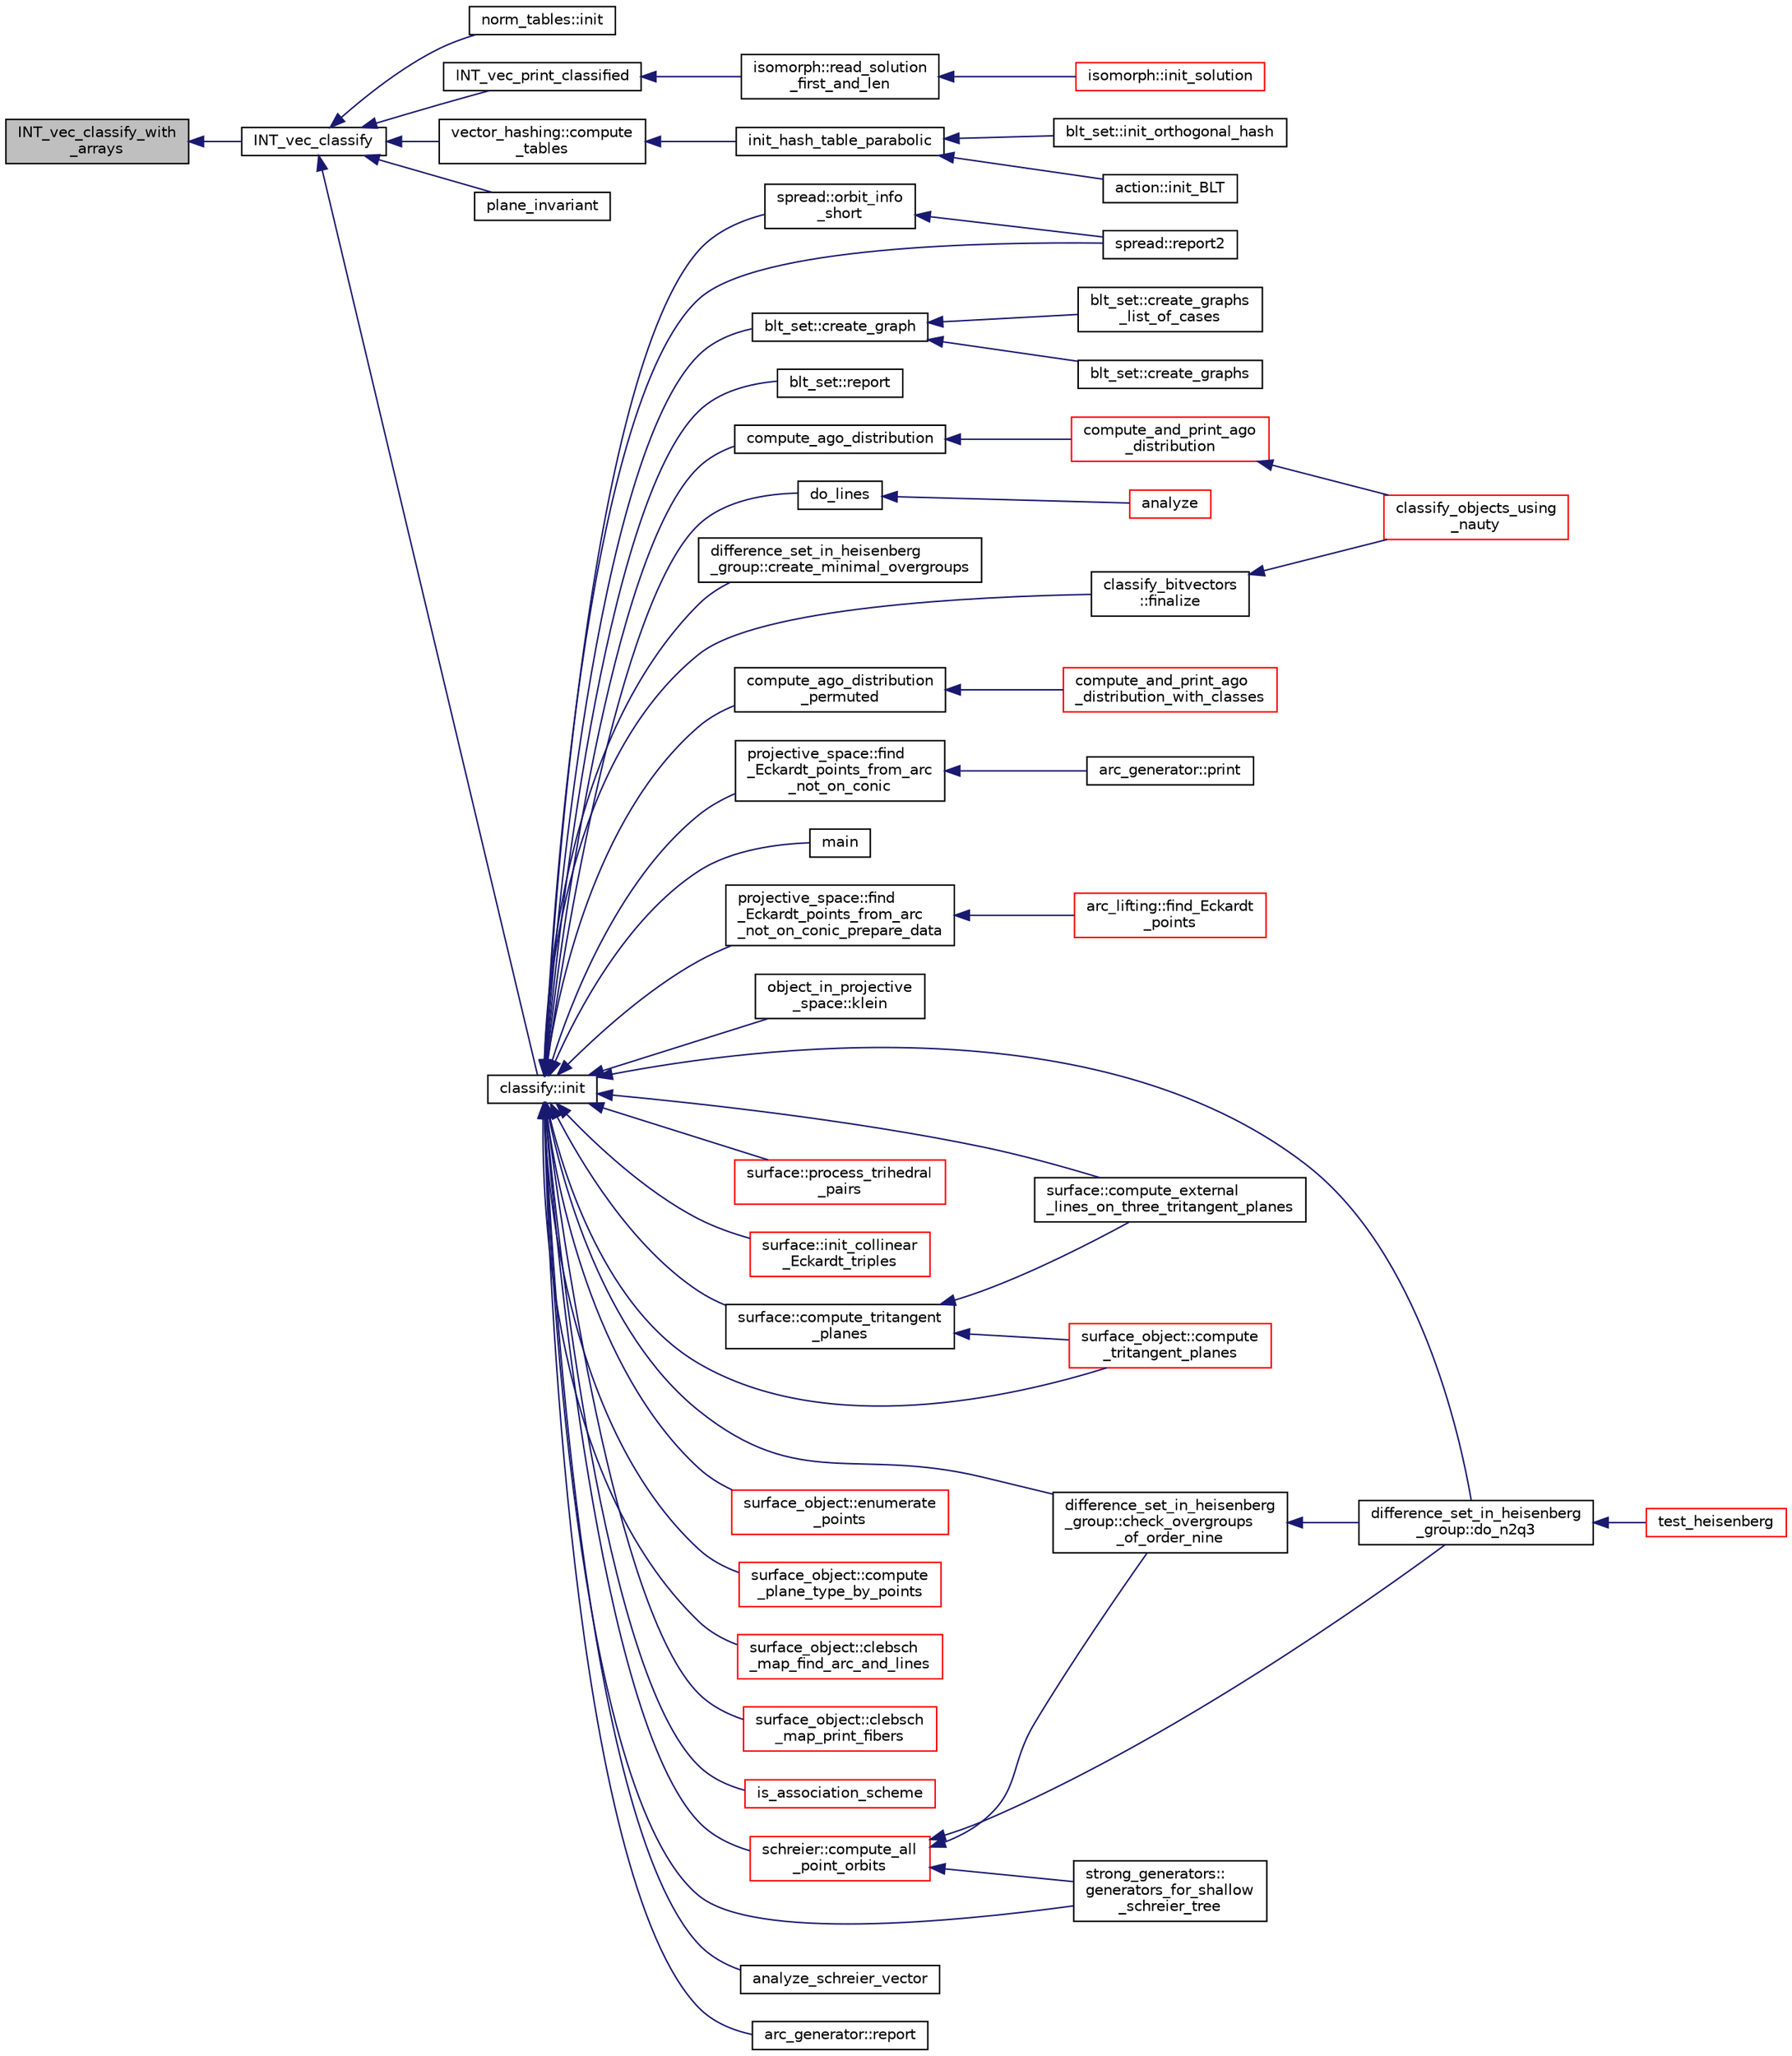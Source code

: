 digraph "INT_vec_classify_with_arrays"
{
  edge [fontname="Helvetica",fontsize="10",labelfontname="Helvetica",labelfontsize="10"];
  node [fontname="Helvetica",fontsize="10",shape=record];
  rankdir="LR";
  Node4107 [label="INT_vec_classify_with\l_arrays",height=0.2,width=0.4,color="black", fillcolor="grey75", style="filled", fontcolor="black"];
  Node4107 -> Node4108 [dir="back",color="midnightblue",fontsize="10",style="solid",fontname="Helvetica"];
  Node4108 [label="INT_vec_classify",height=0.2,width=0.4,color="black", fillcolor="white", style="filled",URL="$d4/dd7/sorting_8_c.html#ad4176bee048e4f036f8b9d6dd986e0f9"];
  Node4108 -> Node4109 [dir="back",color="midnightblue",fontsize="10",style="solid",fontname="Helvetica"];
  Node4109 [label="norm_tables::init",height=0.2,width=0.4,color="black", fillcolor="white", style="filled",URL="$d8/d7c/classnorm__tables.html#a6b51503fa635de7a11cd9abb1cca331c"];
  Node4108 -> Node4110 [dir="back",color="midnightblue",fontsize="10",style="solid",fontname="Helvetica"];
  Node4110 [label="INT_vec_print_classified",height=0.2,width=0.4,color="black", fillcolor="white", style="filled",URL="$d4/dd7/sorting_8_c.html#a611d0260b154d48ecbc38ed869925ba8"];
  Node4110 -> Node4111 [dir="back",color="midnightblue",fontsize="10",style="solid",fontname="Helvetica"];
  Node4111 [label="isomorph::read_solution\l_first_and_len",height=0.2,width=0.4,color="black", fillcolor="white", style="filled",URL="$d3/d5f/classisomorph.html#affd1e7546f0caf49aac43df1cff96485"];
  Node4111 -> Node4112 [dir="back",color="midnightblue",fontsize="10",style="solid",fontname="Helvetica"];
  Node4112 [label="isomorph::init_solution",height=0.2,width=0.4,color="red", fillcolor="white", style="filled",URL="$d3/d5f/classisomorph.html#ac3c171a595b93a33ac8a9e5d2d7b6eab"];
  Node4108 -> Node4125 [dir="back",color="midnightblue",fontsize="10",style="solid",fontname="Helvetica"];
  Node4125 [label="vector_hashing::compute\l_tables",height=0.2,width=0.4,color="black", fillcolor="white", style="filled",URL="$d8/daa/classvector__hashing.html#aa80d25dc4d37520e54e4e8d664d665e6"];
  Node4125 -> Node4126 [dir="back",color="midnightblue",fontsize="10",style="solid",fontname="Helvetica"];
  Node4126 [label="init_hash_table_parabolic",height=0.2,width=0.4,color="black", fillcolor="white", style="filled",URL="$db/da0/lib_2foundations_2geometry_2orthogonal__points_8_c.html#ac0501667678e59124c88842414489011"];
  Node4126 -> Node4127 [dir="back",color="midnightblue",fontsize="10",style="solid",fontname="Helvetica"];
  Node4127 [label="blt_set::init_orthogonal_hash",height=0.2,width=0.4,color="black", fillcolor="white", style="filled",URL="$d1/d3d/classblt__set.html#ad8a73370e16f2adf30172c3159ca8a74"];
  Node4126 -> Node4128 [dir="back",color="midnightblue",fontsize="10",style="solid",fontname="Helvetica"];
  Node4128 [label="action::init_BLT",height=0.2,width=0.4,color="black", fillcolor="white", style="filled",URL="$d2/d86/classaction.html#a0d33ca0ebe7467b984c3058520e02a0c"];
  Node4108 -> Node4129 [dir="back",color="midnightblue",fontsize="10",style="solid",fontname="Helvetica"];
  Node4129 [label="plane_invariant",height=0.2,width=0.4,color="black", fillcolor="white", style="filled",URL="$d4/d67/geometry_8h.html#a8cf23c42f17766e6ae13094522b91f19"];
  Node4108 -> Node4130 [dir="back",color="midnightblue",fontsize="10",style="solid",fontname="Helvetica"];
  Node4130 [label="classify::init",height=0.2,width=0.4,color="black", fillcolor="white", style="filled",URL="$d9/d43/classclassify.html#afc24c64267d646d1f83ea39a7c66bde3"];
  Node4130 -> Node4131 [dir="back",color="midnightblue",fontsize="10",style="solid",fontname="Helvetica"];
  Node4131 [label="blt_set::create_graph",height=0.2,width=0.4,color="black", fillcolor="white", style="filled",URL="$d1/d3d/classblt__set.html#ae92249ece99ffbc92e93e49cd5d5dccf"];
  Node4131 -> Node4132 [dir="back",color="midnightblue",fontsize="10",style="solid",fontname="Helvetica"];
  Node4132 [label="blt_set::create_graphs",height=0.2,width=0.4,color="black", fillcolor="white", style="filled",URL="$d1/d3d/classblt__set.html#a3f1d4a8ed15875c47b327949f26a4533"];
  Node4131 -> Node4133 [dir="back",color="midnightblue",fontsize="10",style="solid",fontname="Helvetica"];
  Node4133 [label="blt_set::create_graphs\l_list_of_cases",height=0.2,width=0.4,color="black", fillcolor="white", style="filled",URL="$d1/d3d/classblt__set.html#a91ad531d4154bd887182dbd6121476f3"];
  Node4130 -> Node4134 [dir="back",color="midnightblue",fontsize="10",style="solid",fontname="Helvetica"];
  Node4134 [label="blt_set::report",height=0.2,width=0.4,color="black", fillcolor="white", style="filled",URL="$d1/d3d/classblt__set.html#a6b19f88bd2b92ebfba7e7c362eb9065c"];
  Node4130 -> Node4135 [dir="back",color="midnightblue",fontsize="10",style="solid",fontname="Helvetica"];
  Node4135 [label="difference_set_in_heisenberg\l_group::do_n2q3",height=0.2,width=0.4,color="black", fillcolor="white", style="filled",URL="$de/d8a/classdifference__set__in__heisenberg__group.html#aca82ff116dd5d17cfbb311e809b6d023"];
  Node4135 -> Node4136 [dir="back",color="midnightblue",fontsize="10",style="solid",fontname="Helvetica"];
  Node4136 [label="test_heisenberg",height=0.2,width=0.4,color="red", fillcolor="white", style="filled",URL="$d7/db9/tao_8_c.html#a87d0c5c3b1f228ddbc4f326d3b662c24"];
  Node4130 -> Node4138 [dir="back",color="midnightblue",fontsize="10",style="solid",fontname="Helvetica"];
  Node4138 [label="difference_set_in_heisenberg\l_group::check_overgroups\l_of_order_nine",height=0.2,width=0.4,color="black", fillcolor="white", style="filled",URL="$de/d8a/classdifference__set__in__heisenberg__group.html#af7075193cf272d5b63356e21ec1ab8a8"];
  Node4138 -> Node4135 [dir="back",color="midnightblue",fontsize="10",style="solid",fontname="Helvetica"];
  Node4130 -> Node4139 [dir="back",color="midnightblue",fontsize="10",style="solid",fontname="Helvetica"];
  Node4139 [label="difference_set_in_heisenberg\l_group::create_minimal_overgroups",height=0.2,width=0.4,color="black", fillcolor="white", style="filled",URL="$de/d8a/classdifference__set__in__heisenberg__group.html#a9bde5ad5da3ebaebf98fbfd3e8110b79"];
  Node4130 -> Node4140 [dir="back",color="midnightblue",fontsize="10",style="solid",fontname="Helvetica"];
  Node4140 [label="do_lines",height=0.2,width=0.4,color="black", fillcolor="white", style="filled",URL="$da/d90/analyze_8_c.html#a8a0ad1642efe3759982b81e0fa63f035"];
  Node4140 -> Node4141 [dir="back",color="midnightblue",fontsize="10",style="solid",fontname="Helvetica"];
  Node4141 [label="analyze",height=0.2,width=0.4,color="red", fillcolor="white", style="filled",URL="$da/d90/analyze_8_c.html#aa0c05ca3fc5b1b83451c5a4928234f5e"];
  Node4130 -> Node4143 [dir="back",color="midnightblue",fontsize="10",style="solid",fontname="Helvetica"];
  Node4143 [label="compute_ago_distribution",height=0.2,width=0.4,color="black", fillcolor="white", style="filled",URL="$d0/de6/projective__space__main_8_c.html#a63c9db9ca280b83f386e3dea5f30fa98"];
  Node4143 -> Node4144 [dir="back",color="midnightblue",fontsize="10",style="solid",fontname="Helvetica"];
  Node4144 [label="compute_and_print_ago\l_distribution",height=0.2,width=0.4,color="red", fillcolor="white", style="filled",URL="$d0/de6/projective__space__main_8_c.html#abc36e14ed82bd09be516755b5b717d68"];
  Node4144 -> Node4148 [dir="back",color="midnightblue",fontsize="10",style="solid",fontname="Helvetica"];
  Node4148 [label="classify_objects_using\l_nauty",height=0.2,width=0.4,color="red", fillcolor="white", style="filled",URL="$d0/de6/projective__space__main_8_c.html#a32275eacc4bdda93b2b34c2a9217a088"];
  Node4130 -> Node4149 [dir="back",color="midnightblue",fontsize="10",style="solid",fontname="Helvetica"];
  Node4149 [label="compute_ago_distribution\l_permuted",height=0.2,width=0.4,color="black", fillcolor="white", style="filled",URL="$d0/de6/projective__space__main_8_c.html#a1d8c812b2637be8e72d8ae3dfdc8c3df"];
  Node4149 -> Node4150 [dir="back",color="midnightblue",fontsize="10",style="solid",fontname="Helvetica"];
  Node4150 [label="compute_and_print_ago\l_distribution_with_classes",height=0.2,width=0.4,color="red", fillcolor="white", style="filled",URL="$d0/de6/projective__space__main_8_c.html#ac64ecd71e4db92860ba230d89959dd8e"];
  Node4130 -> Node4151 [dir="back",color="midnightblue",fontsize="10",style="solid",fontname="Helvetica"];
  Node4151 [label="main",height=0.2,width=0.4,color="black", fillcolor="white", style="filled",URL="$df/da4/distribution_8_c.html#a3c04138a5bfe5d72780bb7e82a18e627"];
  Node4130 -> Node4152 [dir="back",color="midnightblue",fontsize="10",style="solid",fontname="Helvetica"];
  Node4152 [label="classify_bitvectors\l::finalize",height=0.2,width=0.4,color="black", fillcolor="white", style="filled",URL="$dd/d16/classclassify__bitvectors.html#adf8a59f998312b4fcc60361e87bcc6cb"];
  Node4152 -> Node4148 [dir="back",color="midnightblue",fontsize="10",style="solid",fontname="Helvetica"];
  Node4130 -> Node4153 [dir="back",color="midnightblue",fontsize="10",style="solid",fontname="Helvetica"];
  Node4153 [label="object_in_projective\l_space::klein",height=0.2,width=0.4,color="black", fillcolor="white", style="filled",URL="$d7/d08/classobject__in__projective__space.html#a5b8beb58d83a6c274b2b8bd2c4e176c1"];
  Node4130 -> Node4154 [dir="back",color="midnightblue",fontsize="10",style="solid",fontname="Helvetica"];
  Node4154 [label="projective_space::find\l_Eckardt_points_from_arc\l_not_on_conic",height=0.2,width=0.4,color="black", fillcolor="white", style="filled",URL="$d2/d17/classprojective__space.html#a3b4fbef8fbbeee1af542b6f7c969ed79"];
  Node4154 -> Node4155 [dir="back",color="midnightblue",fontsize="10",style="solid",fontname="Helvetica"];
  Node4155 [label="arc_generator::print",height=0.2,width=0.4,color="black", fillcolor="white", style="filled",URL="$d4/d21/classarc__generator.html#a4ae2e25ba85a60fb2a90a7b4f52675f7"];
  Node4130 -> Node4156 [dir="back",color="midnightblue",fontsize="10",style="solid",fontname="Helvetica"];
  Node4156 [label="projective_space::find\l_Eckardt_points_from_arc\l_not_on_conic_prepare_data",height=0.2,width=0.4,color="black", fillcolor="white", style="filled",URL="$d2/d17/classprojective__space.html#a0fc1d9c2df818d2ffa6750c2cb63c54c"];
  Node4156 -> Node4157 [dir="back",color="midnightblue",fontsize="10",style="solid",fontname="Helvetica"];
  Node4157 [label="arc_lifting::find_Eckardt\l_points",height=0.2,width=0.4,color="red", fillcolor="white", style="filled",URL="$dc/db7/classarc__lifting.html#a70012c92bd78768f5c1c5d14f995147b"];
  Node4130 -> Node4168 [dir="back",color="midnightblue",fontsize="10",style="solid",fontname="Helvetica"];
  Node4168 [label="surface::process_trihedral\l_pairs",height=0.2,width=0.4,color="red", fillcolor="white", style="filled",URL="$d5/d88/classsurface.html#a94cd90088cd556805d058d0a72c2f372"];
  Node4130 -> Node4172 [dir="back",color="midnightblue",fontsize="10",style="solid",fontname="Helvetica"];
  Node4172 [label="surface::init_collinear\l_Eckardt_triples",height=0.2,width=0.4,color="red", fillcolor="white", style="filled",URL="$d5/d88/classsurface.html#a7b53d7cad5ba4901e57cac31a364ac47"];
  Node4130 -> Node4173 [dir="back",color="midnightblue",fontsize="10",style="solid",fontname="Helvetica"];
  Node4173 [label="surface::compute_tritangent\l_planes",height=0.2,width=0.4,color="black", fillcolor="white", style="filled",URL="$d5/d88/classsurface.html#a7d760a4c2f956e943fce323171ad5c6b"];
  Node4173 -> Node4174 [dir="back",color="midnightblue",fontsize="10",style="solid",fontname="Helvetica"];
  Node4174 [label="surface::compute_external\l_lines_on_three_tritangent_planes",height=0.2,width=0.4,color="black", fillcolor="white", style="filled",URL="$d5/d88/classsurface.html#ac7678771ed61c488809ea26825484bed"];
  Node4173 -> Node4175 [dir="back",color="midnightblue",fontsize="10",style="solid",fontname="Helvetica"];
  Node4175 [label="surface_object::compute\l_tritangent_planes",height=0.2,width=0.4,color="red", fillcolor="white", style="filled",URL="$df/df8/classsurface__object.html#ae6d924af993146400e0e484e41def0ab"];
  Node4130 -> Node4174 [dir="back",color="midnightblue",fontsize="10",style="solid",fontname="Helvetica"];
  Node4130 -> Node4183 [dir="back",color="midnightblue",fontsize="10",style="solid",fontname="Helvetica"];
  Node4183 [label="surface_object::enumerate\l_points",height=0.2,width=0.4,color="red", fillcolor="white", style="filled",URL="$df/df8/classsurface__object.html#a001a13b6ea34dbe559033af634203466"];
  Node4130 -> Node4184 [dir="back",color="midnightblue",fontsize="10",style="solid",fontname="Helvetica"];
  Node4184 [label="surface_object::compute\l_plane_type_by_points",height=0.2,width=0.4,color="red", fillcolor="white", style="filled",URL="$df/df8/classsurface__object.html#a7ad585c88d5c8278850d5f4c9281798c"];
  Node4130 -> Node4175 [dir="back",color="midnightblue",fontsize="10",style="solid",fontname="Helvetica"];
  Node4130 -> Node4185 [dir="back",color="midnightblue",fontsize="10",style="solid",fontname="Helvetica"];
  Node4185 [label="surface_object::clebsch\l_map_find_arc_and_lines",height=0.2,width=0.4,color="red", fillcolor="white", style="filled",URL="$df/df8/classsurface__object.html#ad69d8f44629ac7925c699c65e6214ec1"];
  Node4130 -> Node4186 [dir="back",color="midnightblue",fontsize="10",style="solid",fontname="Helvetica"];
  Node4186 [label="surface_object::clebsch\l_map_print_fibers",height=0.2,width=0.4,color="red", fillcolor="white", style="filled",URL="$df/df8/classsurface__object.html#aa1d1b9e23f5204624159f5acc325003b"];
  Node4130 -> Node4187 [dir="back",color="midnightblue",fontsize="10",style="solid",fontname="Helvetica"];
  Node4187 [label="is_association_scheme",height=0.2,width=0.4,color="red", fillcolor="white", style="filled",URL="$d5/d87/globals_8h.html#a32b8761d7a5b9380b4121f8ab2eb22c0"];
  Node4130 -> Node4191 [dir="back",color="midnightblue",fontsize="10",style="solid",fontname="Helvetica"];
  Node4191 [label="schreier::compute_all\l_point_orbits",height=0.2,width=0.4,color="red", fillcolor="white", style="filled",URL="$d3/dd6/classschreier.html#a1deec048f51f380bc3476d4cd4d95e94"];
  Node4191 -> Node4135 [dir="back",color="midnightblue",fontsize="10",style="solid",fontname="Helvetica"];
  Node4191 -> Node4138 [dir="back",color="midnightblue",fontsize="10",style="solid",fontname="Helvetica"];
  Node4191 -> Node4252 [dir="back",color="midnightblue",fontsize="10",style="solid",fontname="Helvetica"];
  Node4252 [label="strong_generators::\lgenerators_for_shallow\l_schreier_tree",height=0.2,width=0.4,color="black", fillcolor="white", style="filled",URL="$dc/d09/classstrong__generators.html#a5d093b23261ef710325614ad5c497dbc"];
  Node4130 -> Node4297 [dir="back",color="midnightblue",fontsize="10",style="solid",fontname="Helvetica"];
  Node4297 [label="analyze_schreier_vector",height=0.2,width=0.4,color="black", fillcolor="white", style="filled",URL="$d9/d7a/schreier__vector_8_c.html#a6997cb994dece4aaa410f5da7867eba9"];
  Node4130 -> Node4252 [dir="back",color="midnightblue",fontsize="10",style="solid",fontname="Helvetica"];
  Node4130 -> Node4298 [dir="back",color="midnightblue",fontsize="10",style="solid",fontname="Helvetica"];
  Node4298 [label="arc_generator::report",height=0.2,width=0.4,color="black", fillcolor="white", style="filled",URL="$d4/d21/classarc__generator.html#a650f715bb3eec8fd1057e07e5b384f9a"];
  Node4130 -> Node4299 [dir="back",color="midnightblue",fontsize="10",style="solid",fontname="Helvetica"];
  Node4299 [label="spread::report2",height=0.2,width=0.4,color="black", fillcolor="white", style="filled",URL="$da/dc1/classspread.html#a543a79e4e7306af291584f53dacbfdd8"];
  Node4130 -> Node4300 [dir="back",color="midnightblue",fontsize="10",style="solid",fontname="Helvetica"];
  Node4300 [label="spread::orbit_info\l_short",height=0.2,width=0.4,color="black", fillcolor="white", style="filled",URL="$da/dc1/classspread.html#a24795f879a815d7e4480a72395711aef"];
  Node4300 -> Node4299 [dir="back",color="midnightblue",fontsize="10",style="solid",fontname="Helvetica"];
}
